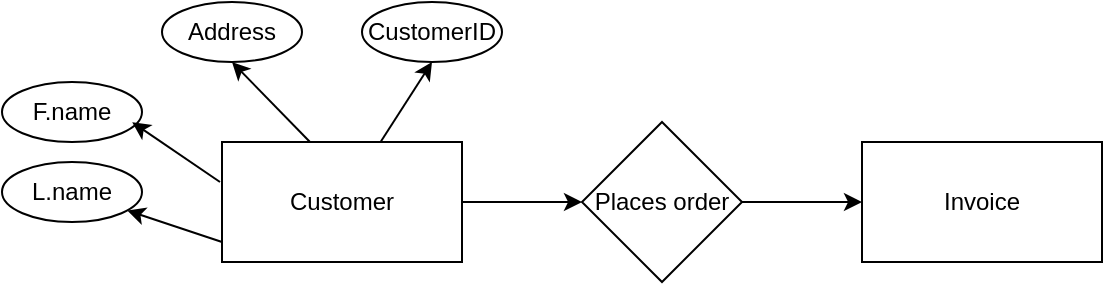 <mxfile version="24.4.13" type="github">
  <diagram id="R2lEEEUBdFMjLlhIrx00" name="Page-1">
    <mxGraphModel dx="794" dy="446" grid="1" gridSize="10" guides="1" tooltips="1" connect="1" arrows="1" fold="1" page="1" pageScale="1" pageWidth="850" pageHeight="1100" math="0" shadow="0" extFonts="Permanent Marker^https://fonts.googleapis.com/css?family=Permanent+Marker">
      <root>
        <mxCell id="0" />
        <mxCell id="1" parent="0" />
        <mxCell id="2hXnUpbzm7NbYW6zxRnw-4" value="" style="edgeStyle=orthogonalEdgeStyle;rounded=0;orthogonalLoop=1;jettySize=auto;html=1;" edge="1" parent="1" source="2hXnUpbzm7NbYW6zxRnw-1" target="2hXnUpbzm7NbYW6zxRnw-3">
          <mxGeometry relative="1" as="geometry" />
        </mxCell>
        <mxCell id="2hXnUpbzm7NbYW6zxRnw-1" value="Customer" style="rounded=0;whiteSpace=wrap;html=1;" vertex="1" parent="1">
          <mxGeometry x="200" y="300" width="120" height="60" as="geometry" />
        </mxCell>
        <mxCell id="2hXnUpbzm7NbYW6zxRnw-2" value="Invoice" style="rounded=0;whiteSpace=wrap;html=1;" vertex="1" parent="1">
          <mxGeometry x="520" y="300" width="120" height="60" as="geometry" />
        </mxCell>
        <mxCell id="2hXnUpbzm7NbYW6zxRnw-5" value="" style="edgeStyle=orthogonalEdgeStyle;rounded=0;orthogonalLoop=1;jettySize=auto;html=1;" edge="1" parent="1" source="2hXnUpbzm7NbYW6zxRnw-3" target="2hXnUpbzm7NbYW6zxRnw-2">
          <mxGeometry relative="1" as="geometry" />
        </mxCell>
        <mxCell id="2hXnUpbzm7NbYW6zxRnw-3" value="Places order" style="rhombus;whiteSpace=wrap;html=1;rounded=0;" vertex="1" parent="1">
          <mxGeometry x="380" y="290" width="80" height="80" as="geometry" />
        </mxCell>
        <mxCell id="2hXnUpbzm7NbYW6zxRnw-8" value="CustomerID" style="ellipse;whiteSpace=wrap;html=1;" vertex="1" parent="1">
          <mxGeometry x="270" y="230" width="70" height="30" as="geometry" />
        </mxCell>
        <mxCell id="2hXnUpbzm7NbYW6zxRnw-10" value="Address" style="ellipse;whiteSpace=wrap;html=1;" vertex="1" parent="1">
          <mxGeometry x="170" y="230" width="70" height="30" as="geometry" />
        </mxCell>
        <mxCell id="2hXnUpbzm7NbYW6zxRnw-11" value="F.name" style="ellipse;whiteSpace=wrap;html=1;" vertex="1" parent="1">
          <mxGeometry x="90" y="270" width="70" height="30" as="geometry" />
        </mxCell>
        <mxCell id="2hXnUpbzm7NbYW6zxRnw-12" value="L.name" style="ellipse;whiteSpace=wrap;html=1;" vertex="1" parent="1">
          <mxGeometry x="90" y="310" width="70" height="30" as="geometry" />
        </mxCell>
        <mxCell id="2hXnUpbzm7NbYW6zxRnw-17" value="" style="endArrow=classic;html=1;rounded=0;entryX=0.5;entryY=1;entryDx=0;entryDy=0;" edge="1" parent="1" source="2hXnUpbzm7NbYW6zxRnw-1" target="2hXnUpbzm7NbYW6zxRnw-8">
          <mxGeometry width="50" height="50" relative="1" as="geometry">
            <mxPoint x="260" y="279.289" as="sourcePoint" />
            <mxPoint x="260" y="229.289" as="targetPoint" />
          </mxGeometry>
        </mxCell>
        <mxCell id="2hXnUpbzm7NbYW6zxRnw-18" value="" style="endArrow=classic;html=1;rounded=0;entryX=0.5;entryY=1;entryDx=0;entryDy=0;" edge="1" parent="1" target="2hXnUpbzm7NbYW6zxRnw-10">
          <mxGeometry width="50" height="50" relative="1" as="geometry">
            <mxPoint x="244" y="300" as="sourcePoint" />
            <mxPoint x="270" y="260" as="targetPoint" />
          </mxGeometry>
        </mxCell>
        <mxCell id="2hXnUpbzm7NbYW6zxRnw-19" value="" style="endArrow=classic;html=1;rounded=0;entryX=0.93;entryY=0.669;entryDx=0;entryDy=0;entryPerimeter=0;" edge="1" parent="1" target="2hXnUpbzm7NbYW6zxRnw-11">
          <mxGeometry width="50" height="50" relative="1" as="geometry">
            <mxPoint x="199" y="320" as="sourcePoint" />
            <mxPoint x="160" y="280" as="targetPoint" />
          </mxGeometry>
        </mxCell>
        <mxCell id="2hXnUpbzm7NbYW6zxRnw-20" value="" style="endArrow=classic;html=1;rounded=0;" edge="1" parent="1" target="2hXnUpbzm7NbYW6zxRnw-12">
          <mxGeometry width="50" height="50" relative="1" as="geometry">
            <mxPoint x="200" y="350" as="sourcePoint" />
            <mxPoint x="156" y="320" as="targetPoint" />
          </mxGeometry>
        </mxCell>
      </root>
    </mxGraphModel>
  </diagram>
</mxfile>
